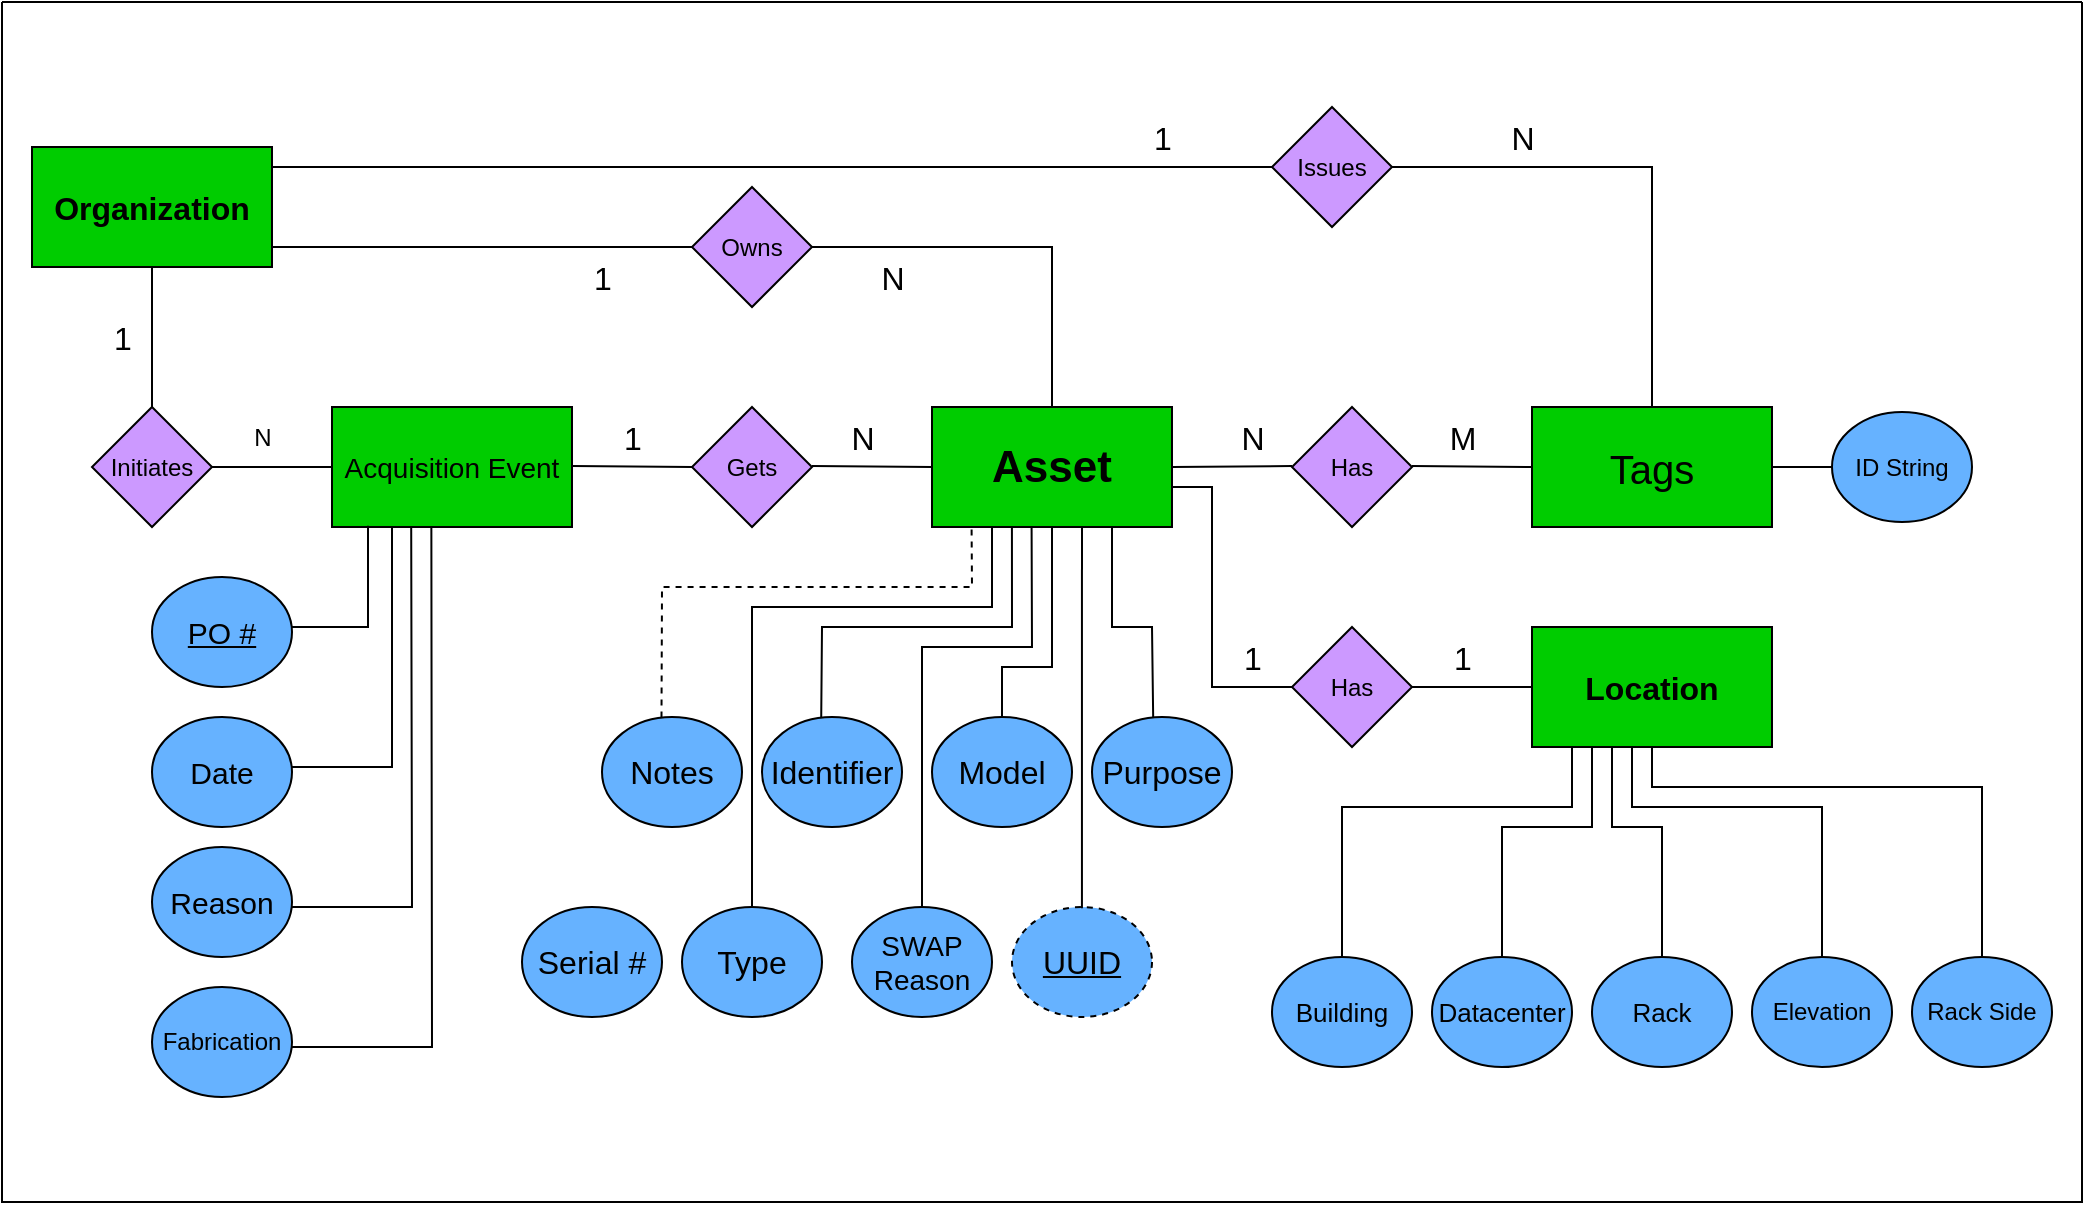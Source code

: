 <mxfile version="24.6.2" type="device">
  <diagram name="Page-1" id="74e2e168-ea6b-b213-b513-2b3c1d86103e">
    <mxGraphModel dx="1834" dy="746" grid="1" gridSize="10" guides="1" tooltips="1" connect="1" arrows="1" fold="1" page="0" pageScale="1" pageWidth="1100" pageHeight="850" background="#FFFFFF" math="0" shadow="0">
      <root>
        <mxCell id="0" />
        <mxCell id="1" parent="0" />
        <mxCell id="tXQdEWdfQbnc47CWB7LX-115" value="" style="swimlane;startSize=0;rounded=0;labelBackgroundColor=none;" parent="1" vertex="1">
          <mxGeometry x="-80" y="90" width="1040" height="600" as="geometry" />
        </mxCell>
        <mxCell id="tXQdEWdfQbnc47CWB7LX-1" value="&lt;b&gt;&lt;font style=&quot;font-size: 22px;&quot;&gt;Asset&lt;/font&gt;&lt;/b&gt;" style="rounded=0;whiteSpace=wrap;html=1;labelBackgroundColor=none;fillColor=#00CC00;" parent="tXQdEWdfQbnc47CWB7LX-115" vertex="1">
          <mxGeometry x="465" y="202.5" width="120" height="60" as="geometry" />
        </mxCell>
        <mxCell id="tXQdEWdfQbnc47CWB7LX-5" value="&lt;font style=&quot;font-size: 14px;&quot;&gt;Acquisition Event&lt;b&gt;&lt;br&gt;&lt;/b&gt;&lt;/font&gt;" style="rounded=0;whiteSpace=wrap;html=1;labelBackgroundColor=none;fillColor=#00CC00;" parent="tXQdEWdfQbnc47CWB7LX-115" vertex="1">
          <mxGeometry x="165" y="202.5" width="120" height="60" as="geometry" />
        </mxCell>
        <mxCell id="tXQdEWdfQbnc47CWB7LX-6" value="&lt;div&gt;Has&lt;/div&gt;" style="rhombus;whiteSpace=wrap;html=1;rounded=0;labelBackgroundColor=none;fillColor=#CC99FF;" parent="tXQdEWdfQbnc47CWB7LX-115" vertex="1">
          <mxGeometry x="645" y="202.5" width="60" height="60" as="geometry" />
        </mxCell>
        <mxCell id="tXQdEWdfQbnc47CWB7LX-7" value="&lt;font style=&quot;font-size: 20px;&quot;&gt;Tags&lt;/font&gt;" style="rounded=0;whiteSpace=wrap;html=1;labelBackgroundColor=none;fillColor=#00CC00;" parent="tXQdEWdfQbnc47CWB7LX-115" vertex="1">
          <mxGeometry x="765" y="202.5" width="120" height="60" as="geometry" />
        </mxCell>
        <mxCell id="tXQdEWdfQbnc47CWB7LX-9" value="" style="endArrow=none;html=1;rounded=0;entryX=0;entryY=0.5;entryDx=0;entryDy=0;exitX=1;exitY=0.5;exitDx=0;exitDy=0;labelBackgroundColor=none;fontColor=default;" parent="tXQdEWdfQbnc47CWB7LX-115" target="tXQdEWdfQbnc47CWB7LX-1" edge="1">
          <mxGeometry width="50" height="50" relative="1" as="geometry">
            <mxPoint x="405" y="232" as="sourcePoint" />
            <mxPoint x="475" y="232" as="targetPoint" />
          </mxGeometry>
        </mxCell>
        <mxCell id="tXQdEWdfQbnc47CWB7LX-11" value="" style="endArrow=none;html=1;rounded=0;entryX=0;entryY=0.5;entryDx=0;entryDy=0;exitX=1;exitY=0.5;exitDx=0;exitDy=0;labelBackgroundColor=none;fontColor=default;" parent="tXQdEWdfQbnc47CWB7LX-115" source="tXQdEWdfQbnc47CWB7LX-1" edge="1">
          <mxGeometry width="50" height="50" relative="1" as="geometry">
            <mxPoint x="575" y="232" as="sourcePoint" />
            <mxPoint x="645" y="232" as="targetPoint" />
          </mxGeometry>
        </mxCell>
        <mxCell id="tXQdEWdfQbnc47CWB7LX-12" value="" style="endArrow=none;html=1;rounded=0;entryX=0;entryY=0.5;entryDx=0;entryDy=0;exitX=1;exitY=0.5;exitDx=0;exitDy=0;labelBackgroundColor=none;fontColor=default;" parent="tXQdEWdfQbnc47CWB7LX-115" target="tXQdEWdfQbnc47CWB7LX-7" edge="1">
          <mxGeometry width="50" height="50" relative="1" as="geometry">
            <mxPoint x="705" y="232" as="sourcePoint" />
            <mxPoint x="775" y="232" as="targetPoint" />
          </mxGeometry>
        </mxCell>
        <mxCell id="tXQdEWdfQbnc47CWB7LX-26" value="&lt;font style=&quot;font-size: 16px;&quot;&gt;1&lt;/font&gt;" style="text;html=1;align=center;verticalAlign=middle;resizable=0;points=[];autosize=1;strokeColor=none;fillColor=none;rounded=0;labelBackgroundColor=none;" parent="tXQdEWdfQbnc47CWB7LX-115" vertex="1">
          <mxGeometry x="300" y="202.5" width="30" height="30" as="geometry" />
        </mxCell>
        <mxCell id="tXQdEWdfQbnc47CWB7LX-28" value="" style="endArrow=none;html=1;rounded=0;entryX=0;entryY=0.5;entryDx=0;entryDy=0;exitX=1;exitY=0.5;exitDx=0;exitDy=0;labelBackgroundColor=none;fontColor=default;" parent="tXQdEWdfQbnc47CWB7LX-115" edge="1">
          <mxGeometry width="50" height="50" relative="1" as="geometry">
            <mxPoint x="285" y="232" as="sourcePoint" />
            <mxPoint x="345" y="232.5" as="targetPoint" />
          </mxGeometry>
        </mxCell>
        <mxCell id="tXQdEWdfQbnc47CWB7LX-29" value="&lt;font style=&quot;font-size: 16px;&quot;&gt;N&lt;/font&gt;" style="text;html=1;align=center;verticalAlign=middle;resizable=0;points=[];autosize=1;strokeColor=none;fillColor=none;rounded=0;labelBackgroundColor=none;" parent="tXQdEWdfQbnc47CWB7LX-115" vertex="1">
          <mxGeometry x="410" y="202.5" width="40" height="30" as="geometry" />
        </mxCell>
        <mxCell id="tXQdEWdfQbnc47CWB7LX-35" value="&lt;font style=&quot;font-size: 16px;&quot;&gt;M&lt;/font&gt;" style="text;html=1;align=center;verticalAlign=middle;resizable=0;points=[];autosize=1;strokeColor=none;fillColor=none;rounded=0;labelBackgroundColor=none;" parent="tXQdEWdfQbnc47CWB7LX-115" vertex="1">
          <mxGeometry x="710" y="202.5" width="40" height="30" as="geometry" />
        </mxCell>
        <mxCell id="tXQdEWdfQbnc47CWB7LX-36" value="&lt;div&gt;Gets&lt;/div&gt;" style="rhombus;whiteSpace=wrap;html=1;rounded=0;labelBackgroundColor=none;fillColor=#CC99FF;" parent="tXQdEWdfQbnc47CWB7LX-115" vertex="1">
          <mxGeometry x="345" y="202.5" width="60" height="60" as="geometry" />
        </mxCell>
        <mxCell id="tXQdEWdfQbnc47CWB7LX-77" value="" style="endArrow=none;html=1;rounded=0;exitX=1;exitY=0.5;exitDx=0;exitDy=0;labelBackgroundColor=none;fontColor=default;entryX=0.15;entryY=0.989;entryDx=0;entryDy=0;entryPerimeter=0;" parent="tXQdEWdfQbnc47CWB7LX-115" edge="1" target="tXQdEWdfQbnc47CWB7LX-5">
          <mxGeometry width="50" height="50" relative="1" as="geometry">
            <mxPoint x="145" y="312.5" as="sourcePoint" />
            <mxPoint x="205" y="262.5" as="targetPoint" />
            <Array as="points">
              <mxPoint x="183" y="312.5" />
            </Array>
          </mxGeometry>
        </mxCell>
        <mxCell id="tXQdEWdfQbnc47CWB7LX-78" value="" style="endArrow=none;html=1;rounded=0;exitX=1;exitY=0.5;exitDx=0;exitDy=0;labelBackgroundColor=none;fontColor=default;entryX=0.25;entryY=1;entryDx=0;entryDy=0;" parent="tXQdEWdfQbnc47CWB7LX-115" edge="1" target="tXQdEWdfQbnc47CWB7LX-5">
          <mxGeometry width="50" height="50" relative="1" as="geometry">
            <mxPoint x="145" y="382.5" as="sourcePoint" />
            <mxPoint x="225" y="262.5" as="targetPoint" />
            <Array as="points">
              <mxPoint x="195" y="382.5" />
            </Array>
          </mxGeometry>
        </mxCell>
        <mxCell id="tXQdEWdfQbnc47CWB7LX-79" value="" style="endArrow=none;html=1;rounded=0;exitX=1;exitY=0.5;exitDx=0;exitDy=0;labelBackgroundColor=none;fontColor=default;entryX=0.33;entryY=0.995;entryDx=0;entryDy=0;entryPerimeter=0;" parent="tXQdEWdfQbnc47CWB7LX-115" edge="1" target="tXQdEWdfQbnc47CWB7LX-5">
          <mxGeometry width="50" height="50" relative="1" as="geometry">
            <mxPoint x="145" y="452.5" as="sourcePoint" />
            <mxPoint x="250" y="262.5" as="targetPoint" />
            <Array as="points">
              <mxPoint x="205" y="452.5" />
            </Array>
          </mxGeometry>
        </mxCell>
        <mxCell id="jQuc2lfNtw6ME2mYDLK6-1" value="&lt;font style=&quot;font-size: 16px;&quot;&gt;N&lt;/font&gt;" style="text;html=1;align=center;verticalAlign=middle;resizable=0;points=[];autosize=1;strokeColor=none;fillColor=none;rounded=0;labelBackgroundColor=none;" parent="tXQdEWdfQbnc47CWB7LX-115" vertex="1">
          <mxGeometry x="605" y="202.5" width="40" height="30" as="geometry" />
        </mxCell>
        <mxCell id="PmIRj_t8G00yRO6Npbwz-12" value="" style="endArrow=none;html=1;rounded=0;exitX=1;exitY=0.5;exitDx=0;exitDy=0;entryX=0.414;entryY=0.995;entryDx=0;entryDy=0;entryPerimeter=0;" parent="tXQdEWdfQbnc47CWB7LX-115" edge="1" target="tXQdEWdfQbnc47CWB7LX-5">
          <mxGeometry width="50" height="50" relative="1" as="geometry">
            <mxPoint x="145" y="522.5" as="sourcePoint" />
            <mxPoint x="275" y="262.5" as="targetPoint" />
            <Array as="points">
              <mxPoint x="215" y="522.5" />
            </Array>
          </mxGeometry>
        </mxCell>
        <mxCell id="tXQdEWdfQbnc47CWB7LX-87" value="&lt;font style=&quot;font-size: 16px;&quot;&gt;Serial #&lt;u&gt;&lt;br&gt;&lt;/u&gt;&lt;/font&gt;" style="ellipse;whiteSpace=wrap;html=1;rounded=0;labelBackgroundColor=none;fillColor=#66B2FF;" parent="tXQdEWdfQbnc47CWB7LX-115" vertex="1">
          <mxGeometry x="260" y="452.5" width="70" height="55" as="geometry" />
        </mxCell>
        <mxCell id="PmIRj_t8G00yRO6Npbwz-29" value="&lt;font style=&quot;font-size: 16px;&quot;&gt;Identifier&lt;u&gt;&lt;br&gt;&lt;/u&gt;&lt;/font&gt;" style="ellipse;whiteSpace=wrap;html=1;rounded=0;labelBackgroundColor=none;fillColor=#66B2FF;" parent="tXQdEWdfQbnc47CWB7LX-115" vertex="1">
          <mxGeometry x="380" y="357.5" width="70" height="55" as="geometry" />
        </mxCell>
        <mxCell id="PmIRj_t8G00yRO6Npbwz-30" value="&lt;span style=&quot;font-size: 16px;&quot;&gt;Model&lt;/span&gt;&lt;u style=&quot;font-size: 16px;&quot;&gt;&lt;br&gt;&lt;/u&gt;" style="ellipse;whiteSpace=wrap;html=1;rounded=0;labelBackgroundColor=none;fillColor=#66B2FF;" parent="tXQdEWdfQbnc47CWB7LX-115" vertex="1">
          <mxGeometry x="465" y="357.5" width="70" height="55" as="geometry" />
        </mxCell>
        <mxCell id="PmIRj_t8G00yRO6Npbwz-55" value="&lt;div style=&quot;font-size: 16px;&quot;&gt;Type&lt;br&gt;&lt;/div&gt;" style="ellipse;whiteSpace=wrap;html=1;rounded=0;labelBackgroundColor=none;fillColor=#66B2FF;" parent="tXQdEWdfQbnc47CWB7LX-115" vertex="1">
          <mxGeometry x="340" y="452.5" width="70" height="55" as="geometry" />
        </mxCell>
        <mxCell id="PmIRj_t8G00yRO6Npbwz-56" value="&lt;div style=&quot;font-size: 16px;&quot;&gt;Purpose&lt;/div&gt;" style="ellipse;whiteSpace=wrap;html=1;rounded=0;labelBackgroundColor=none;fillColor=#66B2FF;" parent="tXQdEWdfQbnc47CWB7LX-115" vertex="1">
          <mxGeometry x="545" y="357.5" width="70" height="55" as="geometry" />
        </mxCell>
        <mxCell id="PmIRj_t8G00yRO6Npbwz-57" value="&lt;div style=&quot;font-size: 13px;&quot;&gt;&lt;font style=&quot;font-size: 16px;&quot;&gt;Notes&lt;/font&gt;&lt;/div&gt;" style="ellipse;whiteSpace=wrap;html=1;rounded=0;labelBackgroundColor=none;fillColor=#66B2FF;" parent="tXQdEWdfQbnc47CWB7LX-115" vertex="1">
          <mxGeometry x="300" y="357.5" width="70" height="55" as="geometry" />
        </mxCell>
        <mxCell id="PmIRj_t8G00yRO6Npbwz-65" value="" style="endArrow=none;html=1;rounded=0;exitX=0.425;exitY=0.004;exitDx=0;exitDy=0;exitPerimeter=0;dashed=1;entryX=0.165;entryY=1.016;entryDx=0;entryDy=0;entryPerimeter=0;" parent="tXQdEWdfQbnc47CWB7LX-115" source="PmIRj_t8G00yRO6Npbwz-57" edge="1" target="tXQdEWdfQbnc47CWB7LX-1">
          <mxGeometry width="50" height="50" relative="1" as="geometry">
            <mxPoint x="315" y="352.5" as="sourcePoint" />
            <mxPoint x="475" y="262.5" as="targetPoint" />
            <Array as="points">
              <mxPoint x="330" y="292.5" />
              <mxPoint x="485" y="292.5" />
            </Array>
          </mxGeometry>
        </mxCell>
        <mxCell id="PmIRj_t8G00yRO6Npbwz-66" value="" style="endArrow=none;html=1;rounded=0;exitX=0.423;exitY=0.007;exitDx=0;exitDy=0;exitPerimeter=0;entryX=0.333;entryY=1.001;entryDx=0;entryDy=0;entryPerimeter=0;" parent="tXQdEWdfQbnc47CWB7LX-115" edge="1" target="tXQdEWdfQbnc47CWB7LX-1" source="PmIRj_t8G00yRO6Npbwz-29">
          <mxGeometry width="50" height="50" relative="1" as="geometry">
            <mxPoint x="395" y="352.5" as="sourcePoint" />
            <mxPoint x="495" y="262.5" as="targetPoint" />
            <Array as="points">
              <mxPoint x="410" y="312.5" />
              <mxPoint x="505" y="312.5" />
            </Array>
          </mxGeometry>
        </mxCell>
        <mxCell id="l3rwseK5VilT8OplQuoL-1" value="&lt;u&gt;&lt;font style=&quot;font-size: 16px;&quot;&gt;UUID&lt;font style=&quot;font-size: 16px;&quot;&gt;&lt;br&gt;&lt;/font&gt;&lt;/font&gt;&lt;/u&gt;" style="ellipse;whiteSpace=wrap;html=1;rounded=0;labelBackgroundColor=none;fillColor=#66B2FF;dashed=1;" parent="tXQdEWdfQbnc47CWB7LX-115" vertex="1">
          <mxGeometry x="505" y="452.5" width="70" height="55" as="geometry" />
        </mxCell>
        <mxCell id="l3rwseK5VilT8OplQuoL-6" value="&lt;font style=&quot;font-size: 14px;&quot;&gt;&lt;font style=&quot;font-size: 14px;&quot;&gt;SWAP Reason&lt;/font&gt;&lt;u&gt;&lt;font style=&quot;font-size: 14px;&quot;&gt;&lt;font style=&quot;font-size: 14px;&quot;&gt;&lt;br&gt;&lt;/font&gt;&lt;/font&gt;&lt;/u&gt;&lt;/font&gt;" style="ellipse;whiteSpace=wrap;html=1;rounded=0;labelBackgroundColor=none;fillColor=#66B2FF;" parent="tXQdEWdfQbnc47CWB7LX-115" vertex="1">
          <mxGeometry x="425" y="452.5" width="70" height="55" as="geometry" />
        </mxCell>
        <mxCell id="CZeOcF1MpoTSiQB5olZM-2" value="&lt;font style=&quot;font-size: 16px;&quot;&gt;&lt;b&gt;Location&lt;br&gt;&lt;/b&gt;&lt;/font&gt;" style="rounded=0;whiteSpace=wrap;html=1;labelBackgroundColor=none;fillColor=#00CC00;" vertex="1" parent="tXQdEWdfQbnc47CWB7LX-115">
          <mxGeometry x="765" y="312.5" width="120" height="60" as="geometry" />
        </mxCell>
        <mxCell id="CZeOcF1MpoTSiQB5olZM-4" value="&lt;div&gt;Has&lt;/div&gt;" style="rhombus;whiteSpace=wrap;html=1;rounded=0;labelBackgroundColor=none;fillColor=#CC99FF;" vertex="1" parent="tXQdEWdfQbnc47CWB7LX-115">
          <mxGeometry x="645" y="312.5" width="60" height="60" as="geometry" />
        </mxCell>
        <mxCell id="PmIRj_t8G00yRO6Npbwz-67" value="" style="endArrow=none;html=1;rounded=0;entryX=0.5;entryY=1;entryDx=0;entryDy=0;exitX=0.5;exitY=0;exitDx=0;exitDy=0;" parent="tXQdEWdfQbnc47CWB7LX-115" edge="1" target="tXQdEWdfQbnc47CWB7LX-1" source="PmIRj_t8G00yRO6Npbwz-30">
          <mxGeometry width="50" height="50" relative="1" as="geometry">
            <mxPoint x="475" y="358.5" as="sourcePoint" />
            <mxPoint x="515" y="262.5" as="targetPoint" />
            <Array as="points">
              <mxPoint x="500" y="332.5" />
              <mxPoint x="525" y="332.5" />
            </Array>
          </mxGeometry>
        </mxCell>
        <mxCell id="l3rwseK5VilT8OplQuoL-3" value="" style="endArrow=none;html=1;rounded=0;entryX=0.585;entryY=1;entryDx=0;entryDy=0;exitX=0.431;exitY=0.012;exitDx=0;exitDy=0;entryPerimeter=0;exitPerimeter=0;" parent="tXQdEWdfQbnc47CWB7LX-115" edge="1">
          <mxGeometry width="50" height="50" relative="1" as="geometry">
            <mxPoint x="539.96" y="453.16" as="sourcePoint" />
            <mxPoint x="539.99" y="262.5" as="targetPoint" />
          </mxGeometry>
        </mxCell>
        <mxCell id="l3rwseK5VilT8OplQuoL-5" value="" style="endArrow=none;html=1;rounded=0;exitX=0.5;exitY=0;exitDx=0;exitDy=0;entryX=0.415;entryY=0.999;entryDx=0;entryDy=0;entryPerimeter=0;" parent="tXQdEWdfQbnc47CWB7LX-115" source="l3rwseK5VilT8OplQuoL-6" edge="1" target="tXQdEWdfQbnc47CWB7LX-1">
          <mxGeometry width="50" height="50" relative="1" as="geometry">
            <mxPoint x="405" y="362.5" as="sourcePoint" />
            <mxPoint x="504" y="262.5" as="targetPoint" />
            <Array as="points">
              <mxPoint x="460" y="322.5" />
              <mxPoint x="515" y="322.5" />
            </Array>
          </mxGeometry>
        </mxCell>
        <mxCell id="CZeOcF1MpoTSiQB5olZM-13" value="&lt;div style=&quot;font-size: 13px;&quot;&gt;Datacenter&lt;br&gt;&lt;/div&gt;" style="ellipse;whiteSpace=wrap;html=1;rounded=0;labelBackgroundColor=none;fillColor=#66B2FF;" vertex="1" parent="tXQdEWdfQbnc47CWB7LX-115">
          <mxGeometry x="715" y="477.5" width="70" height="55" as="geometry" />
        </mxCell>
        <mxCell id="CZeOcF1MpoTSiQB5olZM-14" value="&lt;div style=&quot;font-size: 13px;&quot;&gt;Rack&lt;/div&gt;" style="ellipse;whiteSpace=wrap;html=1;rounded=0;labelBackgroundColor=none;fillColor=#66B2FF;" vertex="1" parent="tXQdEWdfQbnc47CWB7LX-115">
          <mxGeometry x="795" y="477.5" width="70" height="55" as="geometry" />
        </mxCell>
        <mxCell id="CZeOcF1MpoTSiQB5olZM-15" value="&lt;div&gt;Rack Side&lt;/div&gt;" style="ellipse;whiteSpace=wrap;html=1;rounded=0;labelBackgroundColor=none;fillColor=#66B2FF;" vertex="1" parent="tXQdEWdfQbnc47CWB7LX-115">
          <mxGeometry x="955" y="477.5" width="70" height="55" as="geometry" />
        </mxCell>
        <mxCell id="CZeOcF1MpoTSiQB5olZM-16" value="&lt;div style=&quot;font-size: 13px;&quot;&gt;Building&lt;br&gt;&lt;/div&gt;" style="ellipse;whiteSpace=wrap;html=1;rounded=0;labelBackgroundColor=none;fillColor=#66B2FF;" vertex="1" parent="tXQdEWdfQbnc47CWB7LX-115">
          <mxGeometry x="635" y="477.5" width="70" height="55" as="geometry" />
        </mxCell>
        <mxCell id="CZeOcF1MpoTSiQB5olZM-17" value="&lt;div&gt;ID String&lt;br&gt;&lt;/div&gt;" style="ellipse;whiteSpace=wrap;html=1;rounded=0;labelBackgroundColor=none;fillColor=#66B2FF;" vertex="1" parent="tXQdEWdfQbnc47CWB7LX-115">
          <mxGeometry x="915" y="205" width="70" height="55" as="geometry" />
        </mxCell>
        <mxCell id="CZeOcF1MpoTSiQB5olZM-18" value="&lt;div&gt;Elevation&lt;/div&gt;" style="ellipse;whiteSpace=wrap;html=1;rounded=0;labelBackgroundColor=none;fillColor=#66B2FF;" vertex="1" parent="tXQdEWdfQbnc47CWB7LX-115">
          <mxGeometry x="875" y="477.5" width="70" height="55" as="geometry" />
        </mxCell>
        <mxCell id="CZeOcF1MpoTSiQB5olZM-20" value="&lt;font style=&quot;font-size: 16px;&quot;&gt;&lt;b&gt;Organization&lt;br&gt;&lt;/b&gt;&lt;/font&gt;" style="rounded=0;whiteSpace=wrap;html=1;labelBackgroundColor=none;fillColor=#00CC00;" vertex="1" parent="tXQdEWdfQbnc47CWB7LX-115">
          <mxGeometry x="15" y="72.5" width="120" height="60" as="geometry" />
        </mxCell>
        <mxCell id="CZeOcF1MpoTSiQB5olZM-21" value="&lt;div style=&quot;font-size: 15px;&quot;&gt;&lt;u&gt;PO #&lt;/u&gt;&lt;br&gt;&lt;/div&gt;" style="ellipse;whiteSpace=wrap;html=1;rounded=0;labelBackgroundColor=none;fillColor=#66B2FF;" vertex="1" parent="tXQdEWdfQbnc47CWB7LX-115">
          <mxGeometry x="75" y="287.5" width="70" height="55" as="geometry" />
        </mxCell>
        <mxCell id="CZeOcF1MpoTSiQB5olZM-22" value="&lt;div style=&quot;font-size: 15px;&quot;&gt;Date&lt;/div&gt;" style="ellipse;whiteSpace=wrap;html=1;rounded=0;labelBackgroundColor=none;fillColor=#66B2FF;" vertex="1" parent="tXQdEWdfQbnc47CWB7LX-115">
          <mxGeometry x="75" y="357.5" width="70" height="55" as="geometry" />
        </mxCell>
        <mxCell id="CZeOcF1MpoTSiQB5olZM-77" value="&lt;div style=&quot;font-size: 15px;&quot;&gt;Reason&lt;/div&gt;" style="ellipse;whiteSpace=wrap;html=1;rounded=0;labelBackgroundColor=none;fillColor=#66B2FF;" vertex="1" parent="tXQdEWdfQbnc47CWB7LX-115">
          <mxGeometry x="75" y="422.5" width="70" height="55" as="geometry" />
        </mxCell>
        <mxCell id="CZeOcF1MpoTSiQB5olZM-80" value="Fabrication" style="ellipse;whiteSpace=wrap;html=1;rounded=0;labelBackgroundColor=none;fillColor=#66B2FF;" vertex="1" parent="tXQdEWdfQbnc47CWB7LX-115">
          <mxGeometry x="75" y="492.5" width="70" height="55" as="geometry" />
        </mxCell>
        <mxCell id="CZeOcF1MpoTSiQB5olZM-83" value="" style="endArrow=none;html=1;rounded=0;entryX=0.25;entryY=1;entryDx=0;entryDy=0;exitX=0.5;exitY=0;exitDx=0;exitDy=0;" edge="1" parent="tXQdEWdfQbnc47CWB7LX-115" source="PmIRj_t8G00yRO6Npbwz-55" target="tXQdEWdfQbnc47CWB7LX-1">
          <mxGeometry width="50" height="50" relative="1" as="geometry">
            <mxPoint x="355" y="452.5" as="sourcePoint" />
            <mxPoint x="405" y="402.5" as="targetPoint" />
            <Array as="points">
              <mxPoint x="375" y="302.5" />
              <mxPoint x="495" y="302.5" />
            </Array>
          </mxGeometry>
        </mxCell>
        <mxCell id="CZeOcF1MpoTSiQB5olZM-84" value="" style="endArrow=none;html=1;rounded=0;entryX=0.75;entryY=1;entryDx=0;entryDy=0;exitX=0.437;exitY=0.002;exitDx=0;exitDy=0;exitPerimeter=0;" edge="1" parent="tXQdEWdfQbnc47CWB7LX-115" source="PmIRj_t8G00yRO6Npbwz-56" target="tXQdEWdfQbnc47CWB7LX-1">
          <mxGeometry width="50" height="50" relative="1" as="geometry">
            <mxPoint x="565" y="357.5" as="sourcePoint" />
            <mxPoint x="615" y="307.5" as="targetPoint" />
            <Array as="points">
              <mxPoint x="575" y="312.5" />
              <mxPoint x="555" y="312.5" />
            </Array>
          </mxGeometry>
        </mxCell>
        <mxCell id="CZeOcF1MpoTSiQB5olZM-88" value="" style="endArrow=none;html=1;rounded=0;entryX=0;entryY=0.5;entryDx=0;entryDy=0;" edge="1" parent="tXQdEWdfQbnc47CWB7LX-115" target="CZeOcF1MpoTSiQB5olZM-2">
          <mxGeometry width="50" height="50" relative="1" as="geometry">
            <mxPoint x="705" y="342.5" as="sourcePoint" />
            <mxPoint x="755" y="292.5" as="targetPoint" />
          </mxGeometry>
        </mxCell>
        <mxCell id="CZeOcF1MpoTSiQB5olZM-89" value="&lt;font style=&quot;font-size: 16px;&quot;&gt;1&lt;/font&gt;" style="text;html=1;align=center;verticalAlign=middle;resizable=0;points=[];autosize=1;strokeColor=none;fillColor=none;rounded=0;labelBackgroundColor=none;" vertex="1" parent="tXQdEWdfQbnc47CWB7LX-115">
          <mxGeometry x="715" y="312.5" width="30" height="30" as="geometry" />
        </mxCell>
        <mxCell id="CZeOcF1MpoTSiQB5olZM-90" value="" style="endArrow=none;html=1;rounded=0;entryX=0;entryY=0.5;entryDx=0;entryDy=0;" edge="1" parent="tXQdEWdfQbnc47CWB7LX-115" target="CZeOcF1MpoTSiQB5olZM-4">
          <mxGeometry width="50" height="50" relative="1" as="geometry">
            <mxPoint x="585" y="242.5" as="sourcePoint" />
            <mxPoint x="645" y="332.5" as="targetPoint" />
            <Array as="points">
              <mxPoint x="605" y="242.5" />
              <mxPoint x="605" y="342.5" />
            </Array>
          </mxGeometry>
        </mxCell>
        <mxCell id="CZeOcF1MpoTSiQB5olZM-91" value="&lt;font style=&quot;font-size: 16px;&quot;&gt;1&lt;/font&gt;" style="text;html=1;align=center;verticalAlign=middle;resizable=0;points=[];autosize=1;strokeColor=none;fillColor=none;rounded=0;labelBackgroundColor=none;" vertex="1" parent="tXQdEWdfQbnc47CWB7LX-115">
          <mxGeometry x="610" y="312.5" width="30" height="30" as="geometry" />
        </mxCell>
        <mxCell id="CZeOcF1MpoTSiQB5olZM-92" value="" style="endArrow=none;html=1;rounded=0;entryX=0;entryY=0.5;entryDx=0;entryDy=0;" edge="1" parent="tXQdEWdfQbnc47CWB7LX-115" target="CZeOcF1MpoTSiQB5olZM-17">
          <mxGeometry width="50" height="50" relative="1" as="geometry">
            <mxPoint x="885" y="232.5" as="sourcePoint" />
            <mxPoint x="935" y="182.5" as="targetPoint" />
          </mxGeometry>
        </mxCell>
        <mxCell id="CZeOcF1MpoTSiQB5olZM-93" value="" style="endArrow=none;html=1;rounded=0;exitX=0.5;exitY=0;exitDx=0;exitDy=0;" edge="1" parent="tXQdEWdfQbnc47CWB7LX-115" source="CZeOcF1MpoTSiQB5olZM-16">
          <mxGeometry width="50" height="50" relative="1" as="geometry">
            <mxPoint x="735" y="422.5" as="sourcePoint" />
            <mxPoint x="785" y="372.5" as="targetPoint" />
            <Array as="points">
              <mxPoint x="670" y="402.5" />
              <mxPoint x="785" y="402.5" />
            </Array>
          </mxGeometry>
        </mxCell>
        <mxCell id="CZeOcF1MpoTSiQB5olZM-94" value="" style="endArrow=none;html=1;rounded=0;exitX=0.5;exitY=0;exitDx=0;exitDy=0;" edge="1" parent="tXQdEWdfQbnc47CWB7LX-115" source="CZeOcF1MpoTSiQB5olZM-13">
          <mxGeometry width="50" height="50" relative="1" as="geometry">
            <mxPoint x="745" y="422.5" as="sourcePoint" />
            <mxPoint x="795" y="372.5" as="targetPoint" />
            <Array as="points">
              <mxPoint x="750" y="412.5" />
              <mxPoint x="795" y="412.5" />
            </Array>
          </mxGeometry>
        </mxCell>
        <mxCell id="CZeOcF1MpoTSiQB5olZM-97" value="" style="endArrow=none;html=1;rounded=0;exitX=0.5;exitY=0;exitDx=0;exitDy=0;" edge="1" parent="tXQdEWdfQbnc47CWB7LX-115" source="CZeOcF1MpoTSiQB5olZM-14">
          <mxGeometry width="50" height="50" relative="1" as="geometry">
            <mxPoint x="755" y="422.5" as="sourcePoint" />
            <mxPoint x="805" y="372.5" as="targetPoint" />
            <Array as="points">
              <mxPoint x="830" y="412.5" />
              <mxPoint x="805" y="412.5" />
            </Array>
          </mxGeometry>
        </mxCell>
        <mxCell id="CZeOcF1MpoTSiQB5olZM-98" value="" style="endArrow=none;html=1;rounded=0;exitX=0.5;exitY=0;exitDx=0;exitDy=0;" edge="1" parent="tXQdEWdfQbnc47CWB7LX-115" source="CZeOcF1MpoTSiQB5olZM-15">
          <mxGeometry width="50" height="50" relative="1" as="geometry">
            <mxPoint x="775" y="422.5" as="sourcePoint" />
            <mxPoint x="825" y="372.5" as="targetPoint" />
            <Array as="points">
              <mxPoint x="990" y="392.5" />
              <mxPoint x="825" y="392.5" />
            </Array>
          </mxGeometry>
        </mxCell>
        <mxCell id="CZeOcF1MpoTSiQB5olZM-95" value="" style="endArrow=none;html=1;rounded=0;exitX=0.5;exitY=0;exitDx=0;exitDy=0;" edge="1" parent="tXQdEWdfQbnc47CWB7LX-115" source="CZeOcF1MpoTSiQB5olZM-18">
          <mxGeometry width="50" height="50" relative="1" as="geometry">
            <mxPoint x="765" y="422.5" as="sourcePoint" />
            <mxPoint x="815" y="372.5" as="targetPoint" />
            <Array as="points">
              <mxPoint x="910" y="402.5" />
              <mxPoint x="815" y="402.5" />
            </Array>
          </mxGeometry>
        </mxCell>
        <mxCell id="CZeOcF1MpoTSiQB5olZM-99" value="Initiates" style="rhombus;whiteSpace=wrap;html=1;rounded=0;labelBackgroundColor=none;fillColor=#CC99FF;" vertex="1" parent="tXQdEWdfQbnc47CWB7LX-115">
          <mxGeometry x="45" y="202.5" width="60" height="60" as="geometry" />
        </mxCell>
        <mxCell id="CZeOcF1MpoTSiQB5olZM-100" value="" style="endArrow=none;html=1;rounded=0;exitX=0.5;exitY=0;exitDx=0;exitDy=0;" edge="1" parent="tXQdEWdfQbnc47CWB7LX-115" source="CZeOcF1MpoTSiQB5olZM-99">
          <mxGeometry width="50" height="50" relative="1" as="geometry">
            <mxPoint x="25" y="182.5" as="sourcePoint" />
            <mxPoint x="75" y="132.5" as="targetPoint" />
          </mxGeometry>
        </mxCell>
        <mxCell id="CZeOcF1MpoTSiQB5olZM-101" value="" style="endArrow=none;html=1;rounded=0;entryX=0;entryY=0.5;entryDx=0;entryDy=0;exitX=1;exitY=0.5;exitDx=0;exitDy=0;" edge="1" parent="tXQdEWdfQbnc47CWB7LX-115" source="CZeOcF1MpoTSiQB5olZM-99" target="tXQdEWdfQbnc47CWB7LX-5">
          <mxGeometry width="50" height="50" relative="1" as="geometry">
            <mxPoint x="105" y="232.5" as="sourcePoint" />
            <mxPoint x="155" y="182.5" as="targetPoint" />
          </mxGeometry>
        </mxCell>
        <mxCell id="CZeOcF1MpoTSiQB5olZM-102" value="&lt;font style=&quot;font-size: 16px;&quot;&gt;1&lt;/font&gt;" style="text;html=1;align=center;verticalAlign=middle;resizable=0;points=[];autosize=1;strokeColor=none;fillColor=none;rounded=0;labelBackgroundColor=none;" vertex="1" parent="tXQdEWdfQbnc47CWB7LX-115">
          <mxGeometry x="45" y="152.5" width="30" height="30" as="geometry" />
        </mxCell>
        <mxCell id="CZeOcF1MpoTSiQB5olZM-103" value="N" style="text;html=1;align=center;verticalAlign=middle;resizable=0;points=[];autosize=1;strokeColor=none;fillColor=none;rounded=0;labelBackgroundColor=none;" vertex="1" parent="tXQdEWdfQbnc47CWB7LX-115">
          <mxGeometry x="115" y="202.5" width="30" height="30" as="geometry" />
        </mxCell>
        <mxCell id="CZeOcF1MpoTSiQB5olZM-105" value="Owns" style="rhombus;whiteSpace=wrap;html=1;rounded=0;labelBackgroundColor=none;fillColor=#CC99FF;" vertex="1" parent="tXQdEWdfQbnc47CWB7LX-115">
          <mxGeometry x="345" y="92.5" width="60" height="60" as="geometry" />
        </mxCell>
        <mxCell id="CZeOcF1MpoTSiQB5olZM-106" value="Issues" style="rhombus;whiteSpace=wrap;html=1;rounded=0;labelBackgroundColor=none;fillColor=#CC99FF;" vertex="1" parent="tXQdEWdfQbnc47CWB7LX-115">
          <mxGeometry x="635" y="52.5" width="60" height="60" as="geometry" />
        </mxCell>
        <mxCell id="CZeOcF1MpoTSiQB5olZM-107" value="" style="endArrow=none;html=1;rounded=0;exitX=0;exitY=0.5;exitDx=0;exitDy=0;entryX=1.004;entryY=0.834;entryDx=0;entryDy=0;entryPerimeter=0;" edge="1" parent="tXQdEWdfQbnc47CWB7LX-115" source="CZeOcF1MpoTSiQB5olZM-105" target="CZeOcF1MpoTSiQB5olZM-20">
          <mxGeometry width="50" height="50" relative="1" as="geometry">
            <mxPoint x="85" y="152.5" as="sourcePoint" />
            <mxPoint x="135" y="102.5" as="targetPoint" />
            <Array as="points" />
          </mxGeometry>
        </mxCell>
        <mxCell id="CZeOcF1MpoTSiQB5olZM-108" value="" style="endArrow=none;html=1;rounded=0;entryX=0;entryY=0.5;entryDx=0;entryDy=0;" edge="1" parent="tXQdEWdfQbnc47CWB7LX-115" target="CZeOcF1MpoTSiQB5olZM-106">
          <mxGeometry width="50" height="50" relative="1" as="geometry">
            <mxPoint x="135" y="82.5" as="sourcePoint" />
            <mxPoint x="185" y="32.5" as="targetPoint" />
          </mxGeometry>
        </mxCell>
        <mxCell id="CZeOcF1MpoTSiQB5olZM-109" value="" style="endArrow=none;html=1;rounded=0;exitX=0.5;exitY=0;exitDx=0;exitDy=0;" edge="1" parent="tXQdEWdfQbnc47CWB7LX-115" source="tXQdEWdfQbnc47CWB7LX-1">
          <mxGeometry width="50" height="50" relative="1" as="geometry">
            <mxPoint x="355" y="172.5" as="sourcePoint" />
            <mxPoint x="405" y="122.5" as="targetPoint" />
            <Array as="points">
              <mxPoint x="525" y="122.5" />
            </Array>
          </mxGeometry>
        </mxCell>
        <mxCell id="CZeOcF1MpoTSiQB5olZM-110" value="" style="endArrow=none;html=1;rounded=0;exitX=0.5;exitY=0;exitDx=0;exitDy=0;" edge="1" parent="tXQdEWdfQbnc47CWB7LX-115" source="tXQdEWdfQbnc47CWB7LX-7">
          <mxGeometry width="50" height="50" relative="1" as="geometry">
            <mxPoint x="645" y="132.5" as="sourcePoint" />
            <mxPoint x="695" y="82.5" as="targetPoint" />
            <Array as="points">
              <mxPoint x="825" y="82.5" />
            </Array>
          </mxGeometry>
        </mxCell>
        <mxCell id="CZeOcF1MpoTSiQB5olZM-111" value="&lt;font style=&quot;font-size: 16px;&quot;&gt;1&lt;/font&gt;" style="text;html=1;align=center;verticalAlign=middle;resizable=0;points=[];autosize=1;strokeColor=none;fillColor=none;rounded=0;labelBackgroundColor=none;" vertex="1" parent="tXQdEWdfQbnc47CWB7LX-115">
          <mxGeometry x="285" y="122.5" width="30" height="30" as="geometry" />
        </mxCell>
        <mxCell id="CZeOcF1MpoTSiQB5olZM-112" value="&lt;font style=&quot;font-size: 16px;&quot;&gt;N&lt;/font&gt;" style="text;html=1;align=center;verticalAlign=middle;resizable=0;points=[];autosize=1;strokeColor=none;fillColor=none;rounded=0;labelBackgroundColor=none;" vertex="1" parent="tXQdEWdfQbnc47CWB7LX-115">
          <mxGeometry x="425" y="122.5" width="40" height="30" as="geometry" />
        </mxCell>
        <mxCell id="CZeOcF1MpoTSiQB5olZM-113" value="&lt;font style=&quot;font-size: 16px;&quot;&gt;1&lt;/font&gt;" style="text;html=1;align=center;verticalAlign=middle;resizable=0;points=[];autosize=1;strokeColor=none;fillColor=none;rounded=0;labelBackgroundColor=none;" vertex="1" parent="tXQdEWdfQbnc47CWB7LX-115">
          <mxGeometry x="565" y="52.5" width="30" height="30" as="geometry" />
        </mxCell>
        <mxCell id="CZeOcF1MpoTSiQB5olZM-114" value="&lt;font style=&quot;font-size: 16px;&quot;&gt;N&lt;/font&gt;" style="text;html=1;align=center;verticalAlign=middle;resizable=0;points=[];autosize=1;strokeColor=none;fillColor=none;rounded=0;labelBackgroundColor=none;" vertex="1" parent="tXQdEWdfQbnc47CWB7LX-115">
          <mxGeometry x="740" y="52.5" width="40" height="30" as="geometry" />
        </mxCell>
      </root>
    </mxGraphModel>
  </diagram>
</mxfile>
